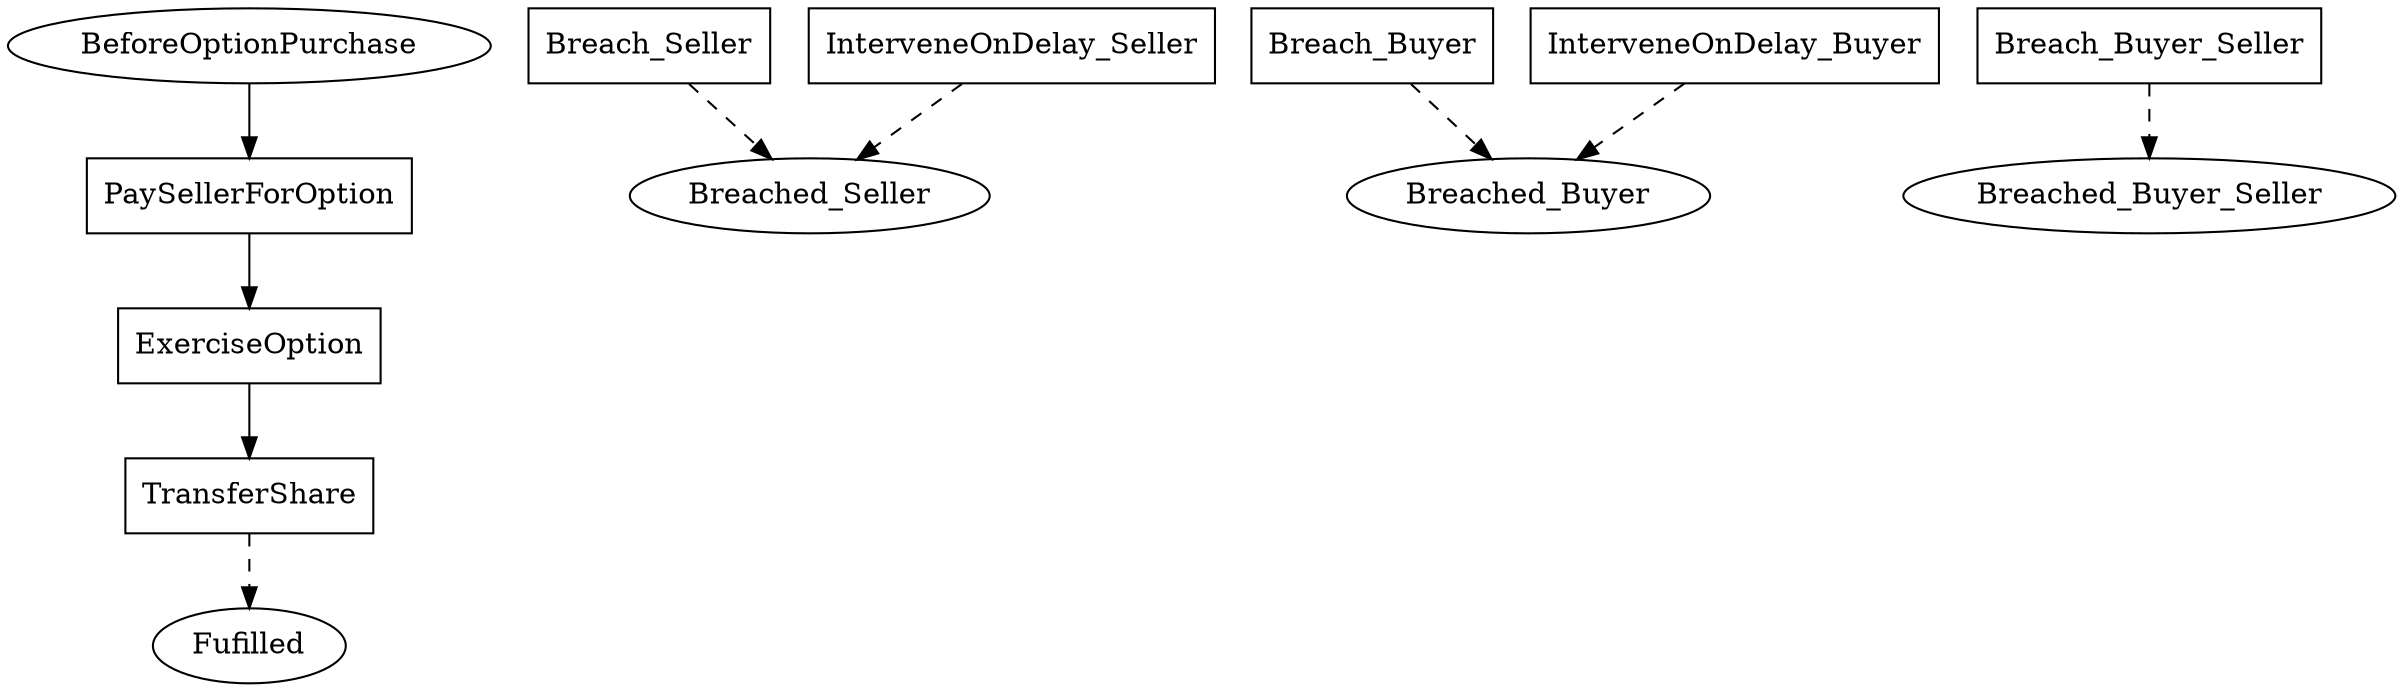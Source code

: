 // THIS IS A GENERATED FILE. DO NOT EDIT.

digraph Farmer_American_call_option_from_A_Formal_Language_for_Writing_Contracts_2016 {    
    Fulfilled[label=Fufilled];
    BeforeOptionPurchase[label=BeforeOptionPurchase];
	Breached_Seller[label=Breached_Seller];
	Breached_Buyer[label=Breached_Buyer];
	Breached_Buyer_Seller[label=Breached_Buyer_Seller]
    
     
    PaySellerForOption[label=PaySellerForOption,shape=box];
	ExerciseOption[label=ExerciseOption,shape=box];
	TransferShare[label=TransferShare,shape=box];
	Breach_Seller[label=Breach_Seller,shape=box];
	Breach_Buyer[label=Breach_Buyer,shape=box];
	Breach_Buyer_Seller[label=Breach_Buyer_Seller,shape=box];
	InterveneOnDelay_Buyer[label=InterveneOnDelay_Buyer,shape=box];
	InterveneOnDelay_Seller[label=InterveneOnDelay_Seller,shape=box]    
    
    
    
    BeforeOptionPurchase -> PaySellerForOption;
	PaySellerForOption -> ExerciseOption;
	ExerciseOption -> TransferShare
    
    TransferShare -> Fulfilled [style=dashed];
	Breach_Seller -> Breached_Seller [style=dashed];
	Breach_Buyer -> Breached_Buyer [style=dashed];
	Breach_Buyer_Seller -> Breached_Buyer_Seller [style=dashed];
	InterveneOnDelay_Buyer -> Breached_Buyer [style=dashed];
	InterveneOnDelay_Seller -> Breached_Seller [style=dashed];
	     
    
       
}